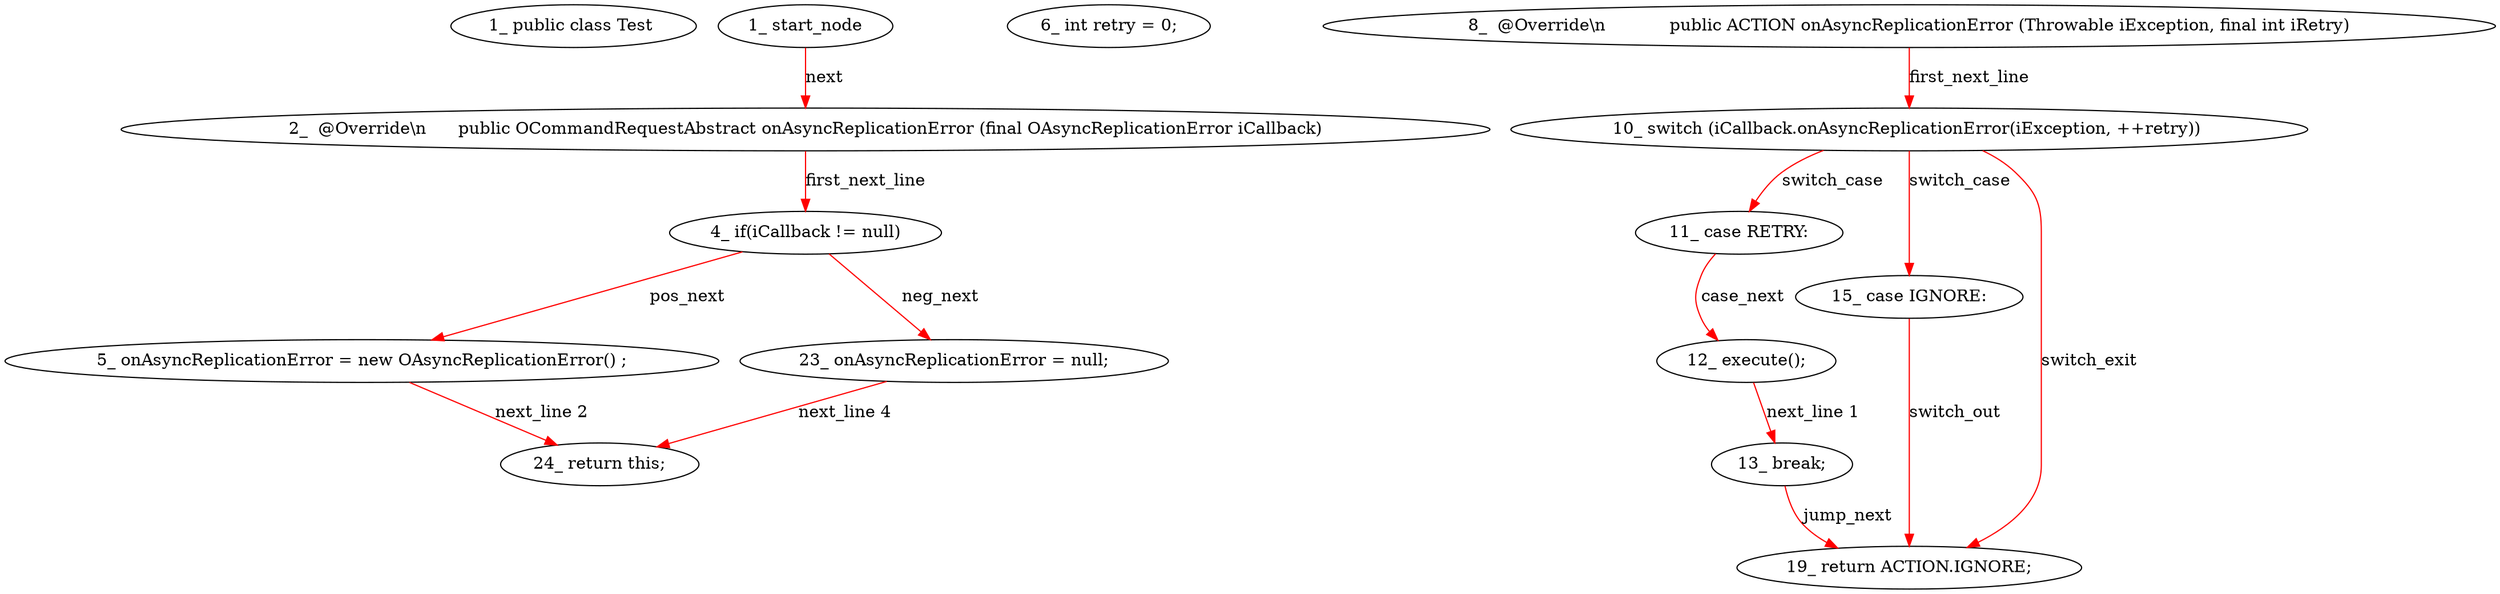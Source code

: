 digraph  {
6 [label="1_\ public\ class\ Test\ ", type_label=class_declaration];
10 [label="2_\ \ @Override\\n\ \ \ \ \ \ public\ OCommandRequestAbstract\ onAsyncReplicationError\ \(final\ OAsyncReplicationError\ iCallback\)", type_label=method_declaration];
22 [label="4_\ if\(iCallback\ !=\ null\)", type_label=if];
28 [label="5_\ onAsyncReplicationError\ =\ new\ OAsyncReplicationError\(\)\ ;", type_label=expression_statement];
35 [label="6_\ int\ retry\ =\ 0;", type_label=expression_statement];
40 [label="8_\ \ @Override\\n\ \ \ \ \ \ \ \ \ \ \ \ public\ ACTION\ onAsyncReplicationError\ \(Throwable\ iException,\ final\ int\ iRetry\)", type_label=method_declaration];
55 [label="10_\ switch\ \(iCallback\.onAsyncReplicationError\(iException,\ \+\+retry\)\)\ ", type_label=switch];
65 [label="11_\ case\ RETRY:", type_label=case];
68 [label="12_\ execute\(\);", type_label=expression_statement];
72 [label="13_\ break;", type_label=expression_statement];
73 [label="15_\ case\ IGNORE:", type_label=case];
76 [label="19_\ return\ ACTION\.IGNORE;", type_label=return];
80 [label="23_\ onAsyncReplicationError\ =\ null;", type_label=expression_statement];
84 [label="24_\ return\ this;", type_label=return];
1 [label="1_\ start_node", type_label=start];
10 -> 22  [color=red, controlflow_type=first_next_line, edge_type=CFG_edge, key=0, label=first_next_line];
22 -> 28  [color=red, controlflow_type=pos_next, edge_type=CFG_edge, key=0, label=pos_next];
22 -> 80  [color=red, controlflow_type=neg_next, edge_type=CFG_edge, key=0, label=neg_next];
28 -> 84  [color=red, controlflow_type="next_line 2", edge_type=CFG_edge, key=0, label="next_line 2"];
40 -> 55  [color=red, controlflow_type=first_next_line, edge_type=CFG_edge, key=0, label=first_next_line];
55 -> 65  [color=red, controlflow_type=switch_case, edge_type=CFG_edge, key=0, label=switch_case];
55 -> 73  [color=red, controlflow_type=switch_case, edge_type=CFG_edge, key=0, label=switch_case];
55 -> 76  [color=red, controlflow_type=switch_exit, edge_type=CFG_edge, key=0, label=switch_exit];
65 -> 68  [color=red, controlflow_type=case_next, edge_type=CFG_edge, key=0, label=case_next];
68 -> 72  [color=red, controlflow_type="next_line 1", edge_type=CFG_edge, key=0, label="next_line 1"];
72 -> 76  [color=red, controlflow_type=jump_next, edge_type=CFG_edge, key=0, label=jump_next];
73 -> 76  [color=red, controlflow_type=switch_out, edge_type=CFG_edge, key=0, label=switch_out];
80 -> 84  [color=red, controlflow_type="next_line 4", edge_type=CFG_edge, key=0, label="next_line 4"];
1 -> 10  [color=red, controlflow_type=next, edge_type=CFG_edge, key=0, label=next];
}
